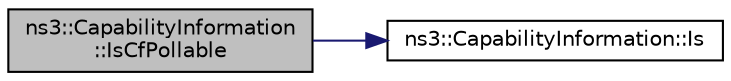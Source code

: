 digraph "ns3::CapabilityInformation::IsCfPollable"
{
 // LATEX_PDF_SIZE
  edge [fontname="Helvetica",fontsize="10",labelfontname="Helvetica",labelfontsize="10"];
  node [fontname="Helvetica",fontsize="10",shape=record];
  rankdir="LR";
  Node1 [label="ns3::CapabilityInformation\l::IsCfPollable",height=0.2,width=0.4,color="black", fillcolor="grey75", style="filled", fontcolor="black",tooltip="Check if the CF-Pollable bit in the capability information field is set to 1."];
  Node1 -> Node2 [color="midnightblue",fontsize="10",style="solid",fontname="Helvetica"];
  Node2 [label="ns3::CapabilityInformation::Is",height=0.2,width=0.4,color="black", fillcolor="white", style="filled",URL="$classns3_1_1_capability_information.html#ace5b8446b186c060d29afbe316d414d5",tooltip="Check if bit n is set to 1."];
}
